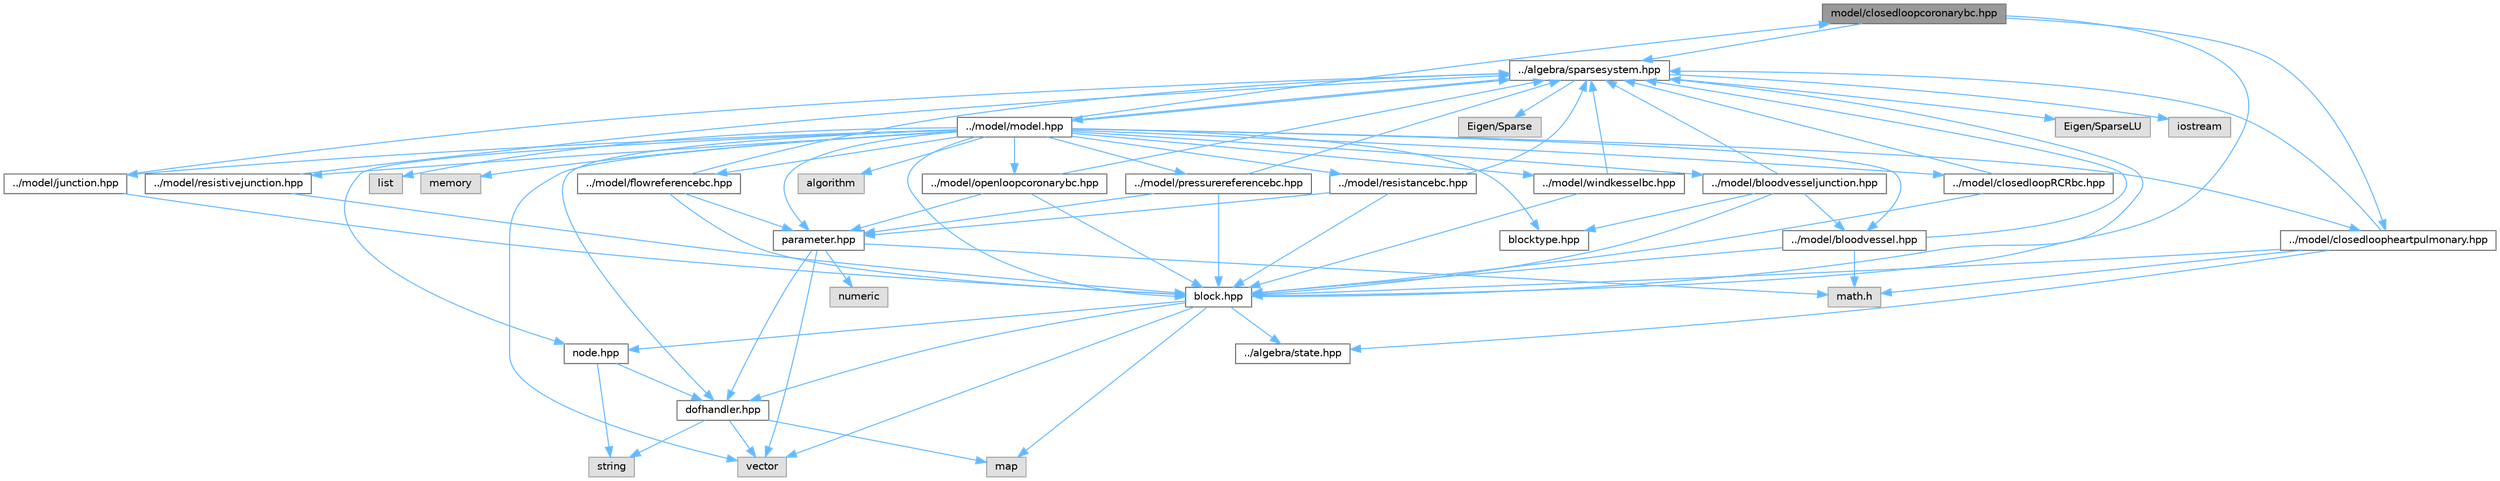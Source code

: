 digraph "model/closedloopcoronarybc.hpp"
{
 // LATEX_PDF_SIZE
  bgcolor="transparent";
  edge [fontname=Helvetica,fontsize=10,labelfontname=Helvetica,labelfontsize=10];
  node [fontname=Helvetica,fontsize=10,shape=box,height=0.2,width=0.4];
  Node1 [label="model/closedloopcoronarybc.hpp",height=0.2,width=0.4,color="gray40", fillcolor="grey60", style="filled", fontcolor="black",tooltip="MODEL::ClosedLoopCoronaryBC source file."];
  Node1 -> Node2 [color="steelblue1",style="solid"];
  Node2 [label="../algebra/sparsesystem.hpp",height=0.2,width=0.4,color="grey40", fillcolor="white", style="filled",URL="$sparsesystem_8hpp.html",tooltip="ALGEBRA::SparseSystem source file."];
  Node2 -> Node3 [color="steelblue1",style="solid"];
  Node3 [label="Eigen/Sparse",height=0.2,width=0.4,color="grey60", fillcolor="#E0E0E0", style="filled",tooltip=" "];
  Node2 -> Node4 [color="steelblue1",style="solid"];
  Node4 [label="Eigen/SparseLU",height=0.2,width=0.4,color="grey60", fillcolor="#E0E0E0", style="filled",tooltip=" "];
  Node2 -> Node5 [color="steelblue1",style="solid"];
  Node5 [label="iostream",height=0.2,width=0.4,color="grey60", fillcolor="#E0E0E0", style="filled",tooltip=" "];
  Node2 -> Node6 [color="steelblue1",style="solid"];
  Node6 [label="../model/model.hpp",height=0.2,width=0.4,color="grey40", fillcolor="white", style="filled",URL="$model_8hpp.html",tooltip="MODEL::Model source file."];
  Node6 -> Node7 [color="steelblue1",style="solid"];
  Node7 [label="algorithm",height=0.2,width=0.4,color="grey60", fillcolor="#E0E0E0", style="filled",tooltip=" "];
  Node6 -> Node8 [color="steelblue1",style="solid"];
  Node8 [label="list",height=0.2,width=0.4,color="grey60", fillcolor="#E0E0E0", style="filled",tooltip=" "];
  Node6 -> Node9 [color="steelblue1",style="solid"];
  Node9 [label="memory",height=0.2,width=0.4,color="grey60", fillcolor="#E0E0E0", style="filled",tooltip=" "];
  Node6 -> Node10 [color="steelblue1",style="solid"];
  Node10 [label="vector",height=0.2,width=0.4,color="grey60", fillcolor="#E0E0E0", style="filled",tooltip=" "];
  Node6 -> Node2 [color="steelblue1",style="solid"];
  Node6 -> Node11 [color="steelblue1",style="solid"];
  Node11 [label="../model/bloodvessel.hpp",height=0.2,width=0.4,color="grey40", fillcolor="white", style="filled",URL="$bloodvessel_8hpp.html",tooltip="MODEL::BloodVessel source file."];
  Node11 -> Node12 [color="steelblue1",style="solid"];
  Node12 [label="math.h",height=0.2,width=0.4,color="grey60", fillcolor="#E0E0E0", style="filled",tooltip=" "];
  Node11 -> Node2 [color="steelblue1",style="solid"];
  Node11 -> Node13 [color="steelblue1",style="solid"];
  Node13 [label="block.hpp",height=0.2,width=0.4,color="grey40", fillcolor="white", style="filled",URL="$block_8hpp.html",tooltip="MODEL::Block source file."];
  Node13 -> Node14 [color="steelblue1",style="solid"];
  Node14 [label="map",height=0.2,width=0.4,color="grey60", fillcolor="#E0E0E0", style="filled",tooltip=" "];
  Node13 -> Node10 [color="steelblue1",style="solid"];
  Node13 -> Node2 [color="steelblue1",style="solid"];
  Node13 -> Node15 [color="steelblue1",style="solid"];
  Node15 [label="../algebra/state.hpp",height=0.2,width=0.4,color="grey40", fillcolor="white", style="filled",URL="$state_8hpp.html",tooltip="ALGEBRA::State source file."];
  Node13 -> Node16 [color="steelblue1",style="solid"];
  Node16 [label="dofhandler.hpp",height=0.2,width=0.4,color="grey40", fillcolor="white", style="filled",URL="$dofhandler_8hpp.html",tooltip="MODEL::DOFHandler source file."];
  Node16 -> Node14 [color="steelblue1",style="solid"];
  Node16 -> Node17 [color="steelblue1",style="solid"];
  Node17 [label="string",height=0.2,width=0.4,color="grey60", fillcolor="#E0E0E0", style="filled",tooltip=" "];
  Node16 -> Node10 [color="steelblue1",style="solid"];
  Node13 -> Node18 [color="steelblue1",style="solid"];
  Node18 [label="node.hpp",height=0.2,width=0.4,color="grey40", fillcolor="white", style="filled",URL="$node_8hpp.html",tooltip="MODEL::Node source file."];
  Node18 -> Node17 [color="steelblue1",style="solid"];
  Node18 -> Node16 [color="steelblue1",style="solid"];
  Node6 -> Node19 [color="steelblue1",style="solid"];
  Node19 [label="../model/bloodvesseljunction.hpp",height=0.2,width=0.4,color="grey40", fillcolor="white", style="filled",URL="$bloodvesseljunction_8hpp.html",tooltip="MODEL::BloodVesselJunction source file."];
  Node19 -> Node2 [color="steelblue1",style="solid"];
  Node19 -> Node13 [color="steelblue1",style="solid"];
  Node19 -> Node20 [color="steelblue1",style="solid"];
  Node20 [label="blocktype.hpp",height=0.2,width=0.4,color="grey40", fillcolor="white", style="filled",URL="$blocktype_8hpp.html",tooltip="MODEL::BlockType source file."];
  Node19 -> Node11 [color="steelblue1",style="solid"];
  Node6 -> Node21 [color="steelblue1",style="solid"];
  Node21 [label="../model/closedloopRCRbc.hpp",height=0.2,width=0.4,color="grey40", fillcolor="white", style="filled",URL="$closedloop_r_c_rbc_8hpp.html",tooltip="MODEL::ClosedLoopRCRBC source file."];
  Node21 -> Node2 [color="steelblue1",style="solid"];
  Node21 -> Node13 [color="steelblue1",style="solid"];
  Node6 -> Node1 [color="steelblue1",style="solid"];
  Node6 -> Node22 [color="steelblue1",style="solid"];
  Node22 [label="../model/closedloopheartpulmonary.hpp",height=0.2,width=0.4,color="grey40", fillcolor="white", style="filled",URL="$closedloopheartpulmonary_8hpp.html",tooltip="MODEL::ClosedLoopHeartPulmonary source file."];
  Node22 -> Node12 [color="steelblue1",style="solid"];
  Node22 -> Node2 [color="steelblue1",style="solid"];
  Node22 -> Node15 [color="steelblue1",style="solid"];
  Node22 -> Node13 [color="steelblue1",style="solid"];
  Node6 -> Node23 [color="steelblue1",style="solid"];
  Node23 [label="../model/flowreferencebc.hpp",height=0.2,width=0.4,color="grey40", fillcolor="white", style="filled",URL="$flowreferencebc_8hpp.html",tooltip="MODEL::FlowReferenceBC source file."];
  Node23 -> Node2 [color="steelblue1",style="solid"];
  Node23 -> Node13 [color="steelblue1",style="solid"];
  Node23 -> Node24 [color="steelblue1",style="solid"];
  Node24 [label="parameter.hpp",height=0.2,width=0.4,color="grey40", fillcolor="white", style="filled",URL="$parameter_8hpp.html",tooltip="MODEL::Parameter source file."];
  Node24 -> Node12 [color="steelblue1",style="solid"];
  Node24 -> Node25 [color="steelblue1",style="solid"];
  Node25 [label="numeric",height=0.2,width=0.4,color="grey60", fillcolor="#E0E0E0", style="filled",tooltip=" "];
  Node24 -> Node10 [color="steelblue1",style="solid"];
  Node24 -> Node16 [color="steelblue1",style="solid"];
  Node6 -> Node26 [color="steelblue1",style="solid"];
  Node26 [label="../model/junction.hpp",height=0.2,width=0.4,color="grey40", fillcolor="white", style="filled",URL="$junction_8hpp.html",tooltip="MODEL::Junction source file."];
  Node26 -> Node2 [color="steelblue1",style="solid"];
  Node26 -> Node13 [color="steelblue1",style="solid"];
  Node6 -> Node27 [color="steelblue1",style="solid"];
  Node27 [label="../model/openloopcoronarybc.hpp",height=0.2,width=0.4,color="grey40", fillcolor="white", style="filled",URL="$openloopcoronarybc_8hpp.html",tooltip="MODEL::OpenLoopCoronaryBC source file."];
  Node27 -> Node2 [color="steelblue1",style="solid"];
  Node27 -> Node13 [color="steelblue1",style="solid"];
  Node27 -> Node24 [color="steelblue1",style="solid"];
  Node6 -> Node28 [color="steelblue1",style="solid"];
  Node28 [label="../model/pressurereferencebc.hpp",height=0.2,width=0.4,color="grey40", fillcolor="white", style="filled",URL="$pressurereferencebc_8hpp.html",tooltip="MODEL::PressureReferenceBC source file."];
  Node28 -> Node2 [color="steelblue1",style="solid"];
  Node28 -> Node13 [color="steelblue1",style="solid"];
  Node28 -> Node24 [color="steelblue1",style="solid"];
  Node6 -> Node29 [color="steelblue1",style="solid"];
  Node29 [label="../model/resistancebc.hpp",height=0.2,width=0.4,color="grey40", fillcolor="white", style="filled",URL="$resistancebc_8hpp.html",tooltip="MODEL::ResistanceBC source file."];
  Node29 -> Node2 [color="steelblue1",style="solid"];
  Node29 -> Node13 [color="steelblue1",style="solid"];
  Node29 -> Node24 [color="steelblue1",style="solid"];
  Node6 -> Node30 [color="steelblue1",style="solid"];
  Node30 [label="../model/resistivejunction.hpp",height=0.2,width=0.4,color="grey40", fillcolor="white", style="filled",URL="$resistivejunction_8hpp.html",tooltip="MODEL::ResistiveJunction source file."];
  Node30 -> Node2 [color="steelblue1",style="solid"];
  Node30 -> Node13 [color="steelblue1",style="solid"];
  Node6 -> Node31 [color="steelblue1",style="solid"];
  Node31 [label="../model/windkesselbc.hpp",height=0.2,width=0.4,color="grey40", fillcolor="white", style="filled",URL="$windkesselbc_8hpp.html",tooltip="MODEL::WindkesselBC source file."];
  Node31 -> Node2 [color="steelblue1",style="solid"];
  Node31 -> Node13 [color="steelblue1",style="solid"];
  Node6 -> Node13 [color="steelblue1",style="solid"];
  Node6 -> Node20 [color="steelblue1",style="solid"];
  Node6 -> Node16 [color="steelblue1",style="solid"];
  Node6 -> Node18 [color="steelblue1",style="solid"];
  Node6 -> Node24 [color="steelblue1",style="solid"];
  Node1 -> Node13 [color="steelblue1",style="solid"];
  Node1 -> Node22 [color="steelblue1",style="solid"];
}
